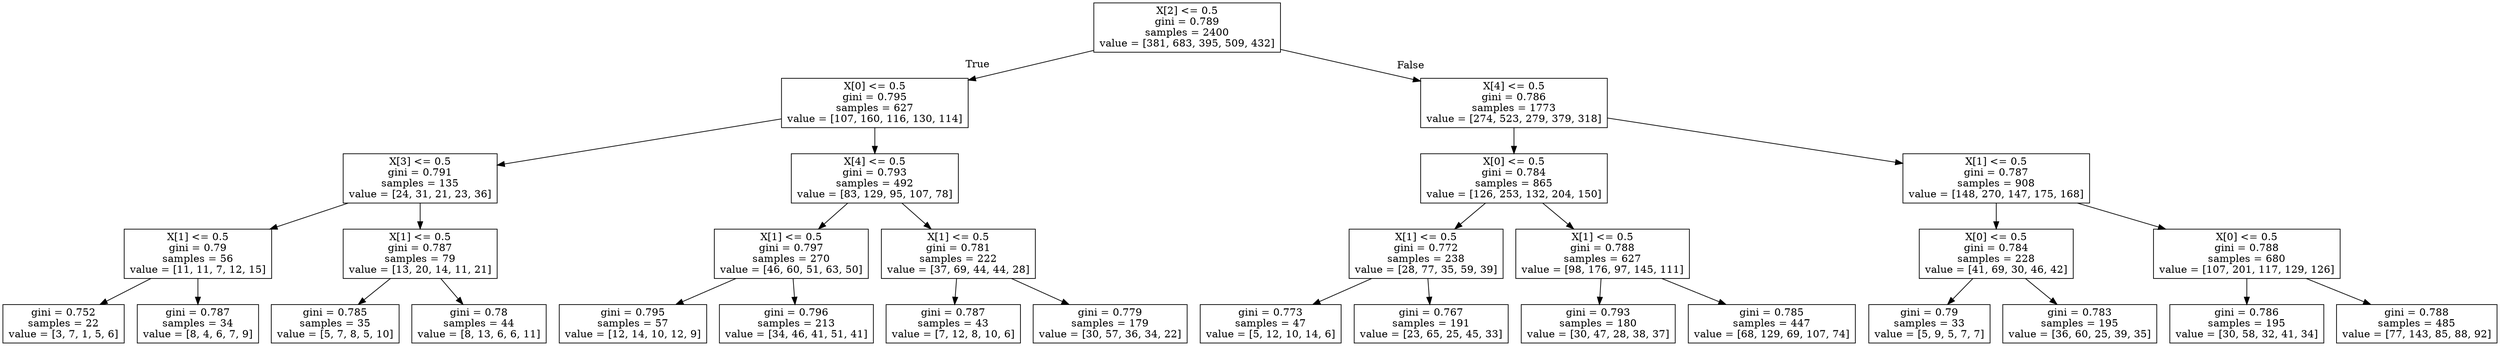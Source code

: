 digraph Tree {
node [shape=box] ;
0 [label="X[2] <= 0.5\ngini = 0.789\nsamples = 2400\nvalue = [381, 683, 395, 509, 432]"] ;
1 [label="X[0] <= 0.5\ngini = 0.795\nsamples = 627\nvalue = [107, 160, 116, 130, 114]"] ;
0 -> 1 [labeldistance=2.5, labelangle=45, headlabel="True"] ;
2 [label="X[3] <= 0.5\ngini = 0.791\nsamples = 135\nvalue = [24, 31, 21, 23, 36]"] ;
1 -> 2 ;
3 [label="X[1] <= 0.5\ngini = 0.79\nsamples = 56\nvalue = [11, 11, 7, 12, 15]"] ;
2 -> 3 ;
4 [label="gini = 0.752\nsamples = 22\nvalue = [3, 7, 1, 5, 6]"] ;
3 -> 4 ;
5 [label="gini = 0.787\nsamples = 34\nvalue = [8, 4, 6, 7, 9]"] ;
3 -> 5 ;
6 [label="X[1] <= 0.5\ngini = 0.787\nsamples = 79\nvalue = [13, 20, 14, 11, 21]"] ;
2 -> 6 ;
7 [label="gini = 0.785\nsamples = 35\nvalue = [5, 7, 8, 5, 10]"] ;
6 -> 7 ;
8 [label="gini = 0.78\nsamples = 44\nvalue = [8, 13, 6, 6, 11]"] ;
6 -> 8 ;
9 [label="X[4] <= 0.5\ngini = 0.793\nsamples = 492\nvalue = [83, 129, 95, 107, 78]"] ;
1 -> 9 ;
10 [label="X[1] <= 0.5\ngini = 0.797\nsamples = 270\nvalue = [46, 60, 51, 63, 50]"] ;
9 -> 10 ;
11 [label="gini = 0.795\nsamples = 57\nvalue = [12, 14, 10, 12, 9]"] ;
10 -> 11 ;
12 [label="gini = 0.796\nsamples = 213\nvalue = [34, 46, 41, 51, 41]"] ;
10 -> 12 ;
13 [label="X[1] <= 0.5\ngini = 0.781\nsamples = 222\nvalue = [37, 69, 44, 44, 28]"] ;
9 -> 13 ;
14 [label="gini = 0.787\nsamples = 43\nvalue = [7, 12, 8, 10, 6]"] ;
13 -> 14 ;
15 [label="gini = 0.779\nsamples = 179\nvalue = [30, 57, 36, 34, 22]"] ;
13 -> 15 ;
16 [label="X[4] <= 0.5\ngini = 0.786\nsamples = 1773\nvalue = [274, 523, 279, 379, 318]"] ;
0 -> 16 [labeldistance=2.5, labelangle=-45, headlabel="False"] ;
17 [label="X[0] <= 0.5\ngini = 0.784\nsamples = 865\nvalue = [126, 253, 132, 204, 150]"] ;
16 -> 17 ;
18 [label="X[1] <= 0.5\ngini = 0.772\nsamples = 238\nvalue = [28, 77, 35, 59, 39]"] ;
17 -> 18 ;
19 [label="gini = 0.773\nsamples = 47\nvalue = [5, 12, 10, 14, 6]"] ;
18 -> 19 ;
20 [label="gini = 0.767\nsamples = 191\nvalue = [23, 65, 25, 45, 33]"] ;
18 -> 20 ;
21 [label="X[1] <= 0.5\ngini = 0.788\nsamples = 627\nvalue = [98, 176, 97, 145, 111]"] ;
17 -> 21 ;
22 [label="gini = 0.793\nsamples = 180\nvalue = [30, 47, 28, 38, 37]"] ;
21 -> 22 ;
23 [label="gini = 0.785\nsamples = 447\nvalue = [68, 129, 69, 107, 74]"] ;
21 -> 23 ;
24 [label="X[1] <= 0.5\ngini = 0.787\nsamples = 908\nvalue = [148, 270, 147, 175, 168]"] ;
16 -> 24 ;
25 [label="X[0] <= 0.5\ngini = 0.784\nsamples = 228\nvalue = [41, 69, 30, 46, 42]"] ;
24 -> 25 ;
26 [label="gini = 0.79\nsamples = 33\nvalue = [5, 9, 5, 7, 7]"] ;
25 -> 26 ;
27 [label="gini = 0.783\nsamples = 195\nvalue = [36, 60, 25, 39, 35]"] ;
25 -> 27 ;
28 [label="X[0] <= 0.5\ngini = 0.788\nsamples = 680\nvalue = [107, 201, 117, 129, 126]"] ;
24 -> 28 ;
29 [label="gini = 0.786\nsamples = 195\nvalue = [30, 58, 32, 41, 34]"] ;
28 -> 29 ;
30 [label="gini = 0.788\nsamples = 485\nvalue = [77, 143, 85, 88, 92]"] ;
28 -> 30 ;
}